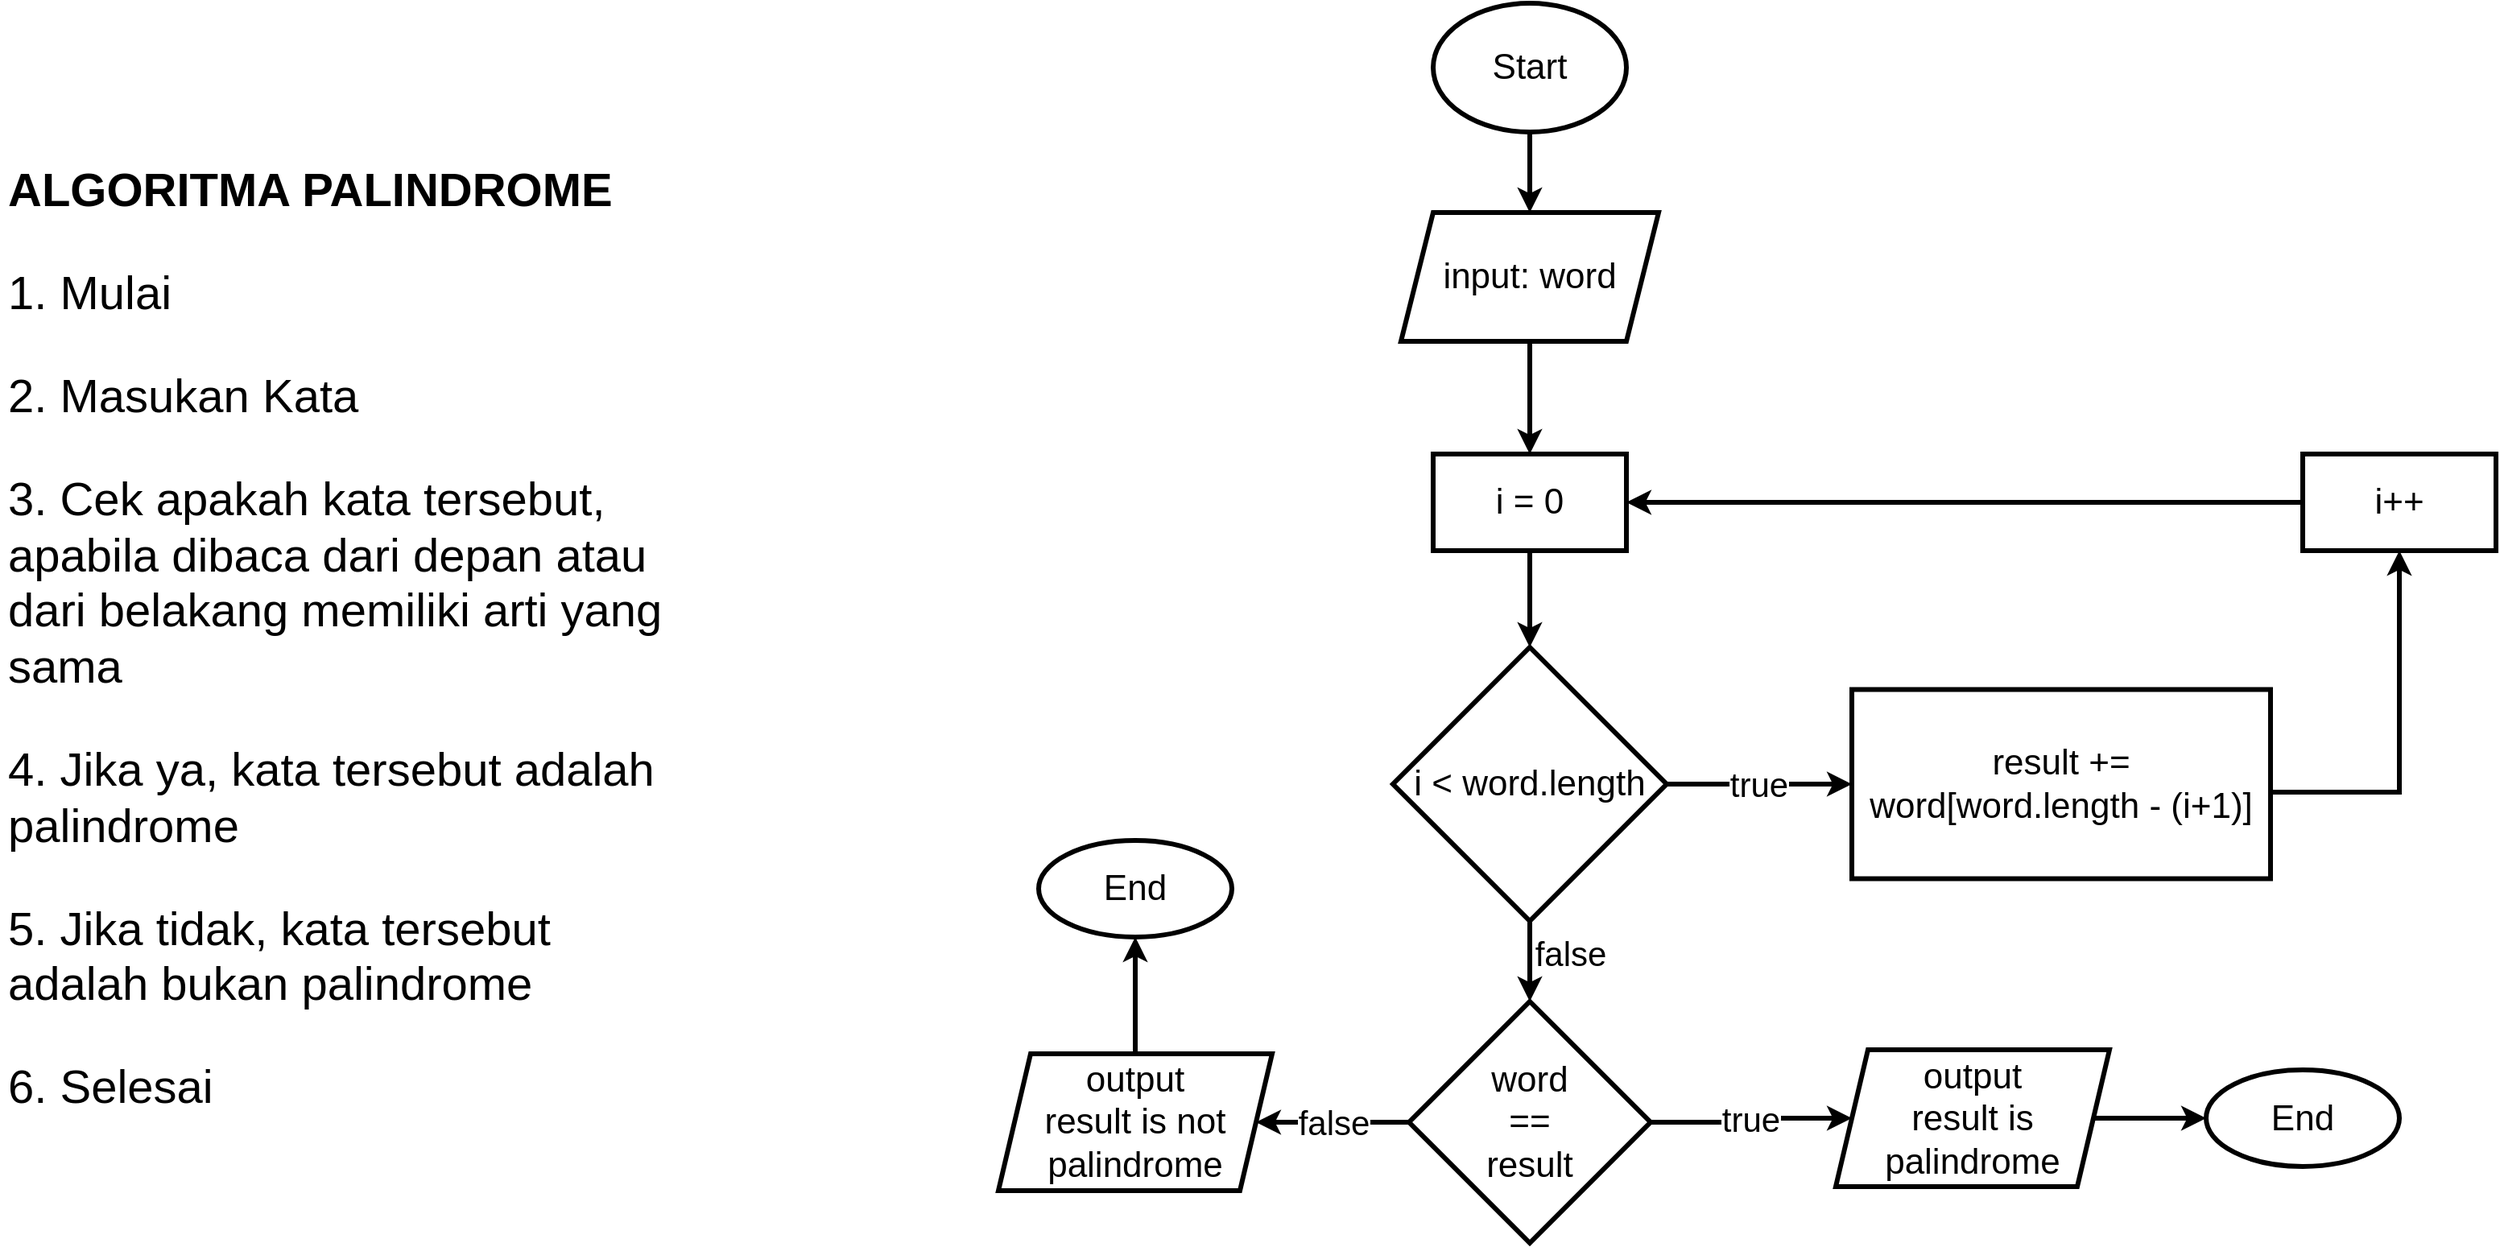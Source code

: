 <mxfile version="20.5.3" type="device"><diagram name="Page-1" id="74e2e168-ea6b-b213-b513-2b3c1d86103e"><mxGraphModel dx="2836" dy="870" grid="1" gridSize="10" guides="1" tooltips="1" connect="1" arrows="1" fold="1" page="1" pageScale="1" pageWidth="1100" pageHeight="850" background="none" math="0" shadow="0"><root><mxCell id="0"/><mxCell id="1" parent="0"/><mxCell id="OOnqW3lr7cRhFUy-42zu-3" value="" style="edgeStyle=orthogonalEdgeStyle;rounded=0;orthogonalLoop=1;jettySize=auto;html=1;strokeWidth=3;fontSize=22;" parent="1" source="OOnqW3lr7cRhFUy-42zu-1" target="OOnqW3lr7cRhFUy-42zu-2" edge="1"><mxGeometry relative="1" as="geometry"/></mxCell><mxCell id="OOnqW3lr7cRhFUy-42zu-1" value="&lt;font style=&quot;font-size: 22px;&quot;&gt;Start&lt;/font&gt;" style="ellipse;whiteSpace=wrap;html=1;strokeWidth=3;fontSize=22;" parent="1" vertex="1"><mxGeometry x="310" y="30" width="120" height="80" as="geometry"/></mxCell><mxCell id="OOnqW3lr7cRhFUy-42zu-5" value="" style="edgeStyle=orthogonalEdgeStyle;rounded=0;orthogonalLoop=1;jettySize=auto;html=1;strokeWidth=3;fontSize=22;" parent="1" source="OOnqW3lr7cRhFUy-42zu-2" target="OOnqW3lr7cRhFUy-42zu-4" edge="1"><mxGeometry relative="1" as="geometry"/></mxCell><mxCell id="OOnqW3lr7cRhFUy-42zu-2" value="&lt;font style=&quot;font-size: 22px;&quot;&gt;input: word&lt;/font&gt;" style="shape=parallelogram;perimeter=parallelogramPerimeter;whiteSpace=wrap;html=1;fixedSize=1;strokeWidth=3;fontSize=22;" parent="1" vertex="1"><mxGeometry x="290" y="160" width="160" height="80" as="geometry"/></mxCell><mxCell id="OOnqW3lr7cRhFUy-42zu-7" value="" style="edgeStyle=orthogonalEdgeStyle;rounded=0;orthogonalLoop=1;jettySize=auto;html=1;strokeWidth=3;fontSize=22;" parent="1" source="OOnqW3lr7cRhFUy-42zu-4" target="OOnqW3lr7cRhFUy-42zu-6" edge="1"><mxGeometry relative="1" as="geometry"/></mxCell><mxCell id="OOnqW3lr7cRhFUy-42zu-4" value="&lt;font style=&quot;font-size: 22px;&quot;&gt;i = 0&lt;/font&gt;" style="rounded=0;whiteSpace=wrap;html=1;strokeWidth=3;fontSize=22;" parent="1" vertex="1"><mxGeometry x="310" y="310" width="120" height="60" as="geometry"/></mxCell><mxCell id="g43YCAWwmV8GIn3GYtx7-58" value="&lt;font style=&quot;font-size: 21px;&quot;&gt;true&lt;/font&gt;" style="edgeStyle=orthogonalEdgeStyle;rounded=0;orthogonalLoop=1;jettySize=auto;html=1;strokeWidth=3;" parent="1" source="OOnqW3lr7cRhFUy-42zu-6" target="g43YCAWwmV8GIn3GYtx7-57" edge="1"><mxGeometry relative="1" as="geometry"/></mxCell><mxCell id="g43YCAWwmV8GIn3GYtx7-66" value="" style="edgeStyle=orthogonalEdgeStyle;rounded=0;orthogonalLoop=1;jettySize=auto;html=1;strokeWidth=3;fontSize=21;" parent="1" source="OOnqW3lr7cRhFUy-42zu-6" target="g43YCAWwmV8GIn3GYtx7-65" edge="1"><mxGeometry relative="1" as="geometry"/></mxCell><mxCell id="OOnqW3lr7cRhFUy-42zu-6" value="&lt;font style=&quot;font-size: 22px;&quot;&gt;i &amp;lt; word.length&lt;/font&gt;" style="rhombus;whiteSpace=wrap;html=1;rounded=0;strokeWidth=3;fontSize=22;" parent="1" vertex="1"><mxGeometry x="285" y="430" width="170" height="170" as="geometry"/></mxCell><mxCell id="OOnqW3lr7cRhFUy-42zu-24" style="edgeStyle=none;rounded=0;orthogonalLoop=1;jettySize=auto;html=1;entryX=1;entryY=0.5;entryDx=0;entryDy=0;strokeWidth=3;fontSize=22;" parent="1" source="OOnqW3lr7cRhFUy-42zu-22" target="OOnqW3lr7cRhFUy-42zu-4" edge="1"><mxGeometry relative="1" as="geometry"/></mxCell><mxCell id="OOnqW3lr7cRhFUy-42zu-22" value="&lt;font style=&quot;font-size: 22px;&quot;&gt;i++&lt;/font&gt;" style="whiteSpace=wrap;html=1;fontSize=22;strokeWidth=3;" parent="1" vertex="1"><mxGeometry x="850" y="310" width="120" height="60" as="geometry"/></mxCell><mxCell id="OOnqW3lr7cRhFUy-42zu-31" value="&lt;font style=&quot;font-size: 22px;&quot;&gt;End&lt;/font&gt;" style="ellipse;whiteSpace=wrap;html=1;rounded=0;strokeWidth=3;fontSize=22;" parent="1" vertex="1"><mxGeometry x="65" y="550" width="120" height="60" as="geometry"/></mxCell><mxCell id="g43YCAWwmV8GIn3GYtx7-57" value="result += &lt;br&gt;word[word.length - (i+1)]" style="whiteSpace=wrap;html=1;fontSize=22;rounded=0;strokeWidth=3;" parent="1" vertex="1"><mxGeometry x="570" y="456.25" width="260" height="117.5" as="geometry"/></mxCell><mxCell id="g43YCAWwmV8GIn3GYtx7-63" value="" style="endArrow=classic;html=1;rounded=0;entryX=0.5;entryY=1;entryDx=0;entryDy=0;strokeWidth=3;" parent="1" target="OOnqW3lr7cRhFUy-42zu-22" edge="1"><mxGeometry width="50" height="50" relative="1" as="geometry"><mxPoint x="830" y="520" as="sourcePoint"/><mxPoint x="940" y="370" as="targetPoint"/><Array as="points"><mxPoint x="910" y="520"/><mxPoint x="910" y="450"/></Array></mxGeometry></mxCell><mxCell id="g43YCAWwmV8GIn3GYtx7-68" value="true" style="edgeStyle=orthogonalEdgeStyle;rounded=0;orthogonalLoop=1;jettySize=auto;html=1;strokeWidth=3;fontSize=21;" parent="1" source="g43YCAWwmV8GIn3GYtx7-65" target="g43YCAWwmV8GIn3GYtx7-67" edge="1"><mxGeometry relative="1" as="geometry"/></mxCell><mxCell id="g43YCAWwmV8GIn3GYtx7-72" value="false" style="edgeStyle=orthogonalEdgeStyle;rounded=0;orthogonalLoop=1;jettySize=auto;html=1;strokeWidth=3;fontSize=21;" parent="1" source="g43YCAWwmV8GIn3GYtx7-65" target="g43YCAWwmV8GIn3GYtx7-71" edge="1"><mxGeometry relative="1" as="geometry"/></mxCell><mxCell id="g43YCAWwmV8GIn3GYtx7-65" value="word&lt;br&gt;==&lt;br&gt;result" style="rhombus;whiteSpace=wrap;html=1;fontSize=22;rounded=0;strokeWidth=3;" parent="1" vertex="1"><mxGeometry x="295" y="650" width="150" height="150" as="geometry"/></mxCell><mxCell id="g43YCAWwmV8GIn3GYtx7-70" value="" style="edgeStyle=orthogonalEdgeStyle;rounded=0;orthogonalLoop=1;jettySize=auto;html=1;strokeWidth=3;fontSize=21;" parent="1" source="g43YCAWwmV8GIn3GYtx7-67" target="g43YCAWwmV8GIn3GYtx7-69" edge="1"><mxGeometry relative="1" as="geometry"/></mxCell><mxCell id="g43YCAWwmV8GIn3GYtx7-67" value="output&lt;br&gt;result is palindrome" style="shape=parallelogram;perimeter=parallelogramPerimeter;whiteSpace=wrap;html=1;fixedSize=1;fontSize=22;rounded=0;strokeWidth=3;" parent="1" vertex="1"><mxGeometry x="560" y="680" width="170" height="85" as="geometry"/></mxCell><mxCell id="g43YCAWwmV8GIn3GYtx7-69" value="&lt;font style=&quot;font-size: 22px;&quot;&gt;End&lt;/font&gt;" style="ellipse;whiteSpace=wrap;html=1;rounded=0;strokeWidth=3;fontSize=22;" parent="1" vertex="1"><mxGeometry x="790" y="692.5" width="120" height="60" as="geometry"/></mxCell><mxCell id="g43YCAWwmV8GIn3GYtx7-73" value="" style="edgeStyle=orthogonalEdgeStyle;rounded=0;orthogonalLoop=1;jettySize=auto;html=1;strokeWidth=3;fontSize=21;" parent="1" source="g43YCAWwmV8GIn3GYtx7-71" target="OOnqW3lr7cRhFUy-42zu-31" edge="1"><mxGeometry relative="1" as="geometry"/></mxCell><mxCell id="g43YCAWwmV8GIn3GYtx7-71" value="output&lt;br&gt;result is not palindrome" style="shape=parallelogram;perimeter=parallelogramPerimeter;whiteSpace=wrap;html=1;fixedSize=1;fontSize=22;rounded=0;strokeWidth=3;" parent="1" vertex="1"><mxGeometry x="40" y="682.5" width="170" height="85" as="geometry"/></mxCell><mxCell id="g43YCAWwmV8GIn3GYtx7-74" value="false" style="text;html=1;align=center;verticalAlign=middle;resizable=0;points=[];autosize=1;strokeColor=none;fillColor=none;fontSize=21;" parent="1" vertex="1"><mxGeometry x="360" y="600" width="70" height="40" as="geometry"/></mxCell><mxCell id="-F0_250nKnXMmZkv5Kms-1" value="&lt;h1 style=&quot;font-size: 29px;&quot;&gt;&lt;font style=&quot;font-size: 29px;&quot;&gt;ALGORITMA PALINDROME&lt;/font&gt;&lt;/h1&gt;&lt;p style=&quot;font-size: 29px;&quot;&gt;&lt;font style=&quot;font-size: 29px;&quot;&gt;1. Mulai&lt;/font&gt;&lt;/p&gt;&lt;p style=&quot;font-size: 29px;&quot;&gt;&lt;font style=&quot;font-size: 29px;&quot;&gt;2. Masukan Kata&lt;/font&gt;&lt;/p&gt;&lt;p style=&quot;font-size: 29px;&quot;&gt;&lt;font style=&quot;font-size: 29px;&quot;&gt;3. Cek apakah kata tersebut, apabila dibaca dari depan atau dari belakang memiliki arti yang sama&lt;/font&gt;&lt;/p&gt;&lt;p style=&quot;font-size: 29px;&quot;&gt;&lt;font style=&quot;font-size: 29px;&quot;&gt;4. Jika ya, kata tersebut adalah palindrome&lt;/font&gt;&lt;/p&gt;&lt;p style=&quot;font-size: 29px;&quot;&gt;&lt;font style=&quot;font-size: 29px;&quot;&gt;5. Jika tidak, kata tersebut adalah bukan palindrome&amp;nbsp;&lt;/font&gt;&lt;/p&gt;&lt;p style=&quot;font-size: 29px;&quot;&gt;&lt;font style=&quot;font-size: 29px;&quot;&gt;6. Selesai&lt;/font&gt;&lt;/p&gt;" style="text;html=1;strokeColor=none;fillColor=none;spacing=5;spacingTop=-20;whiteSpace=wrap;overflow=hidden;rounded=0;" vertex="1" parent="1"><mxGeometry x="-580" y="120" width="427.5" height="620" as="geometry"/></mxCell></root></mxGraphModel></diagram></mxfile>